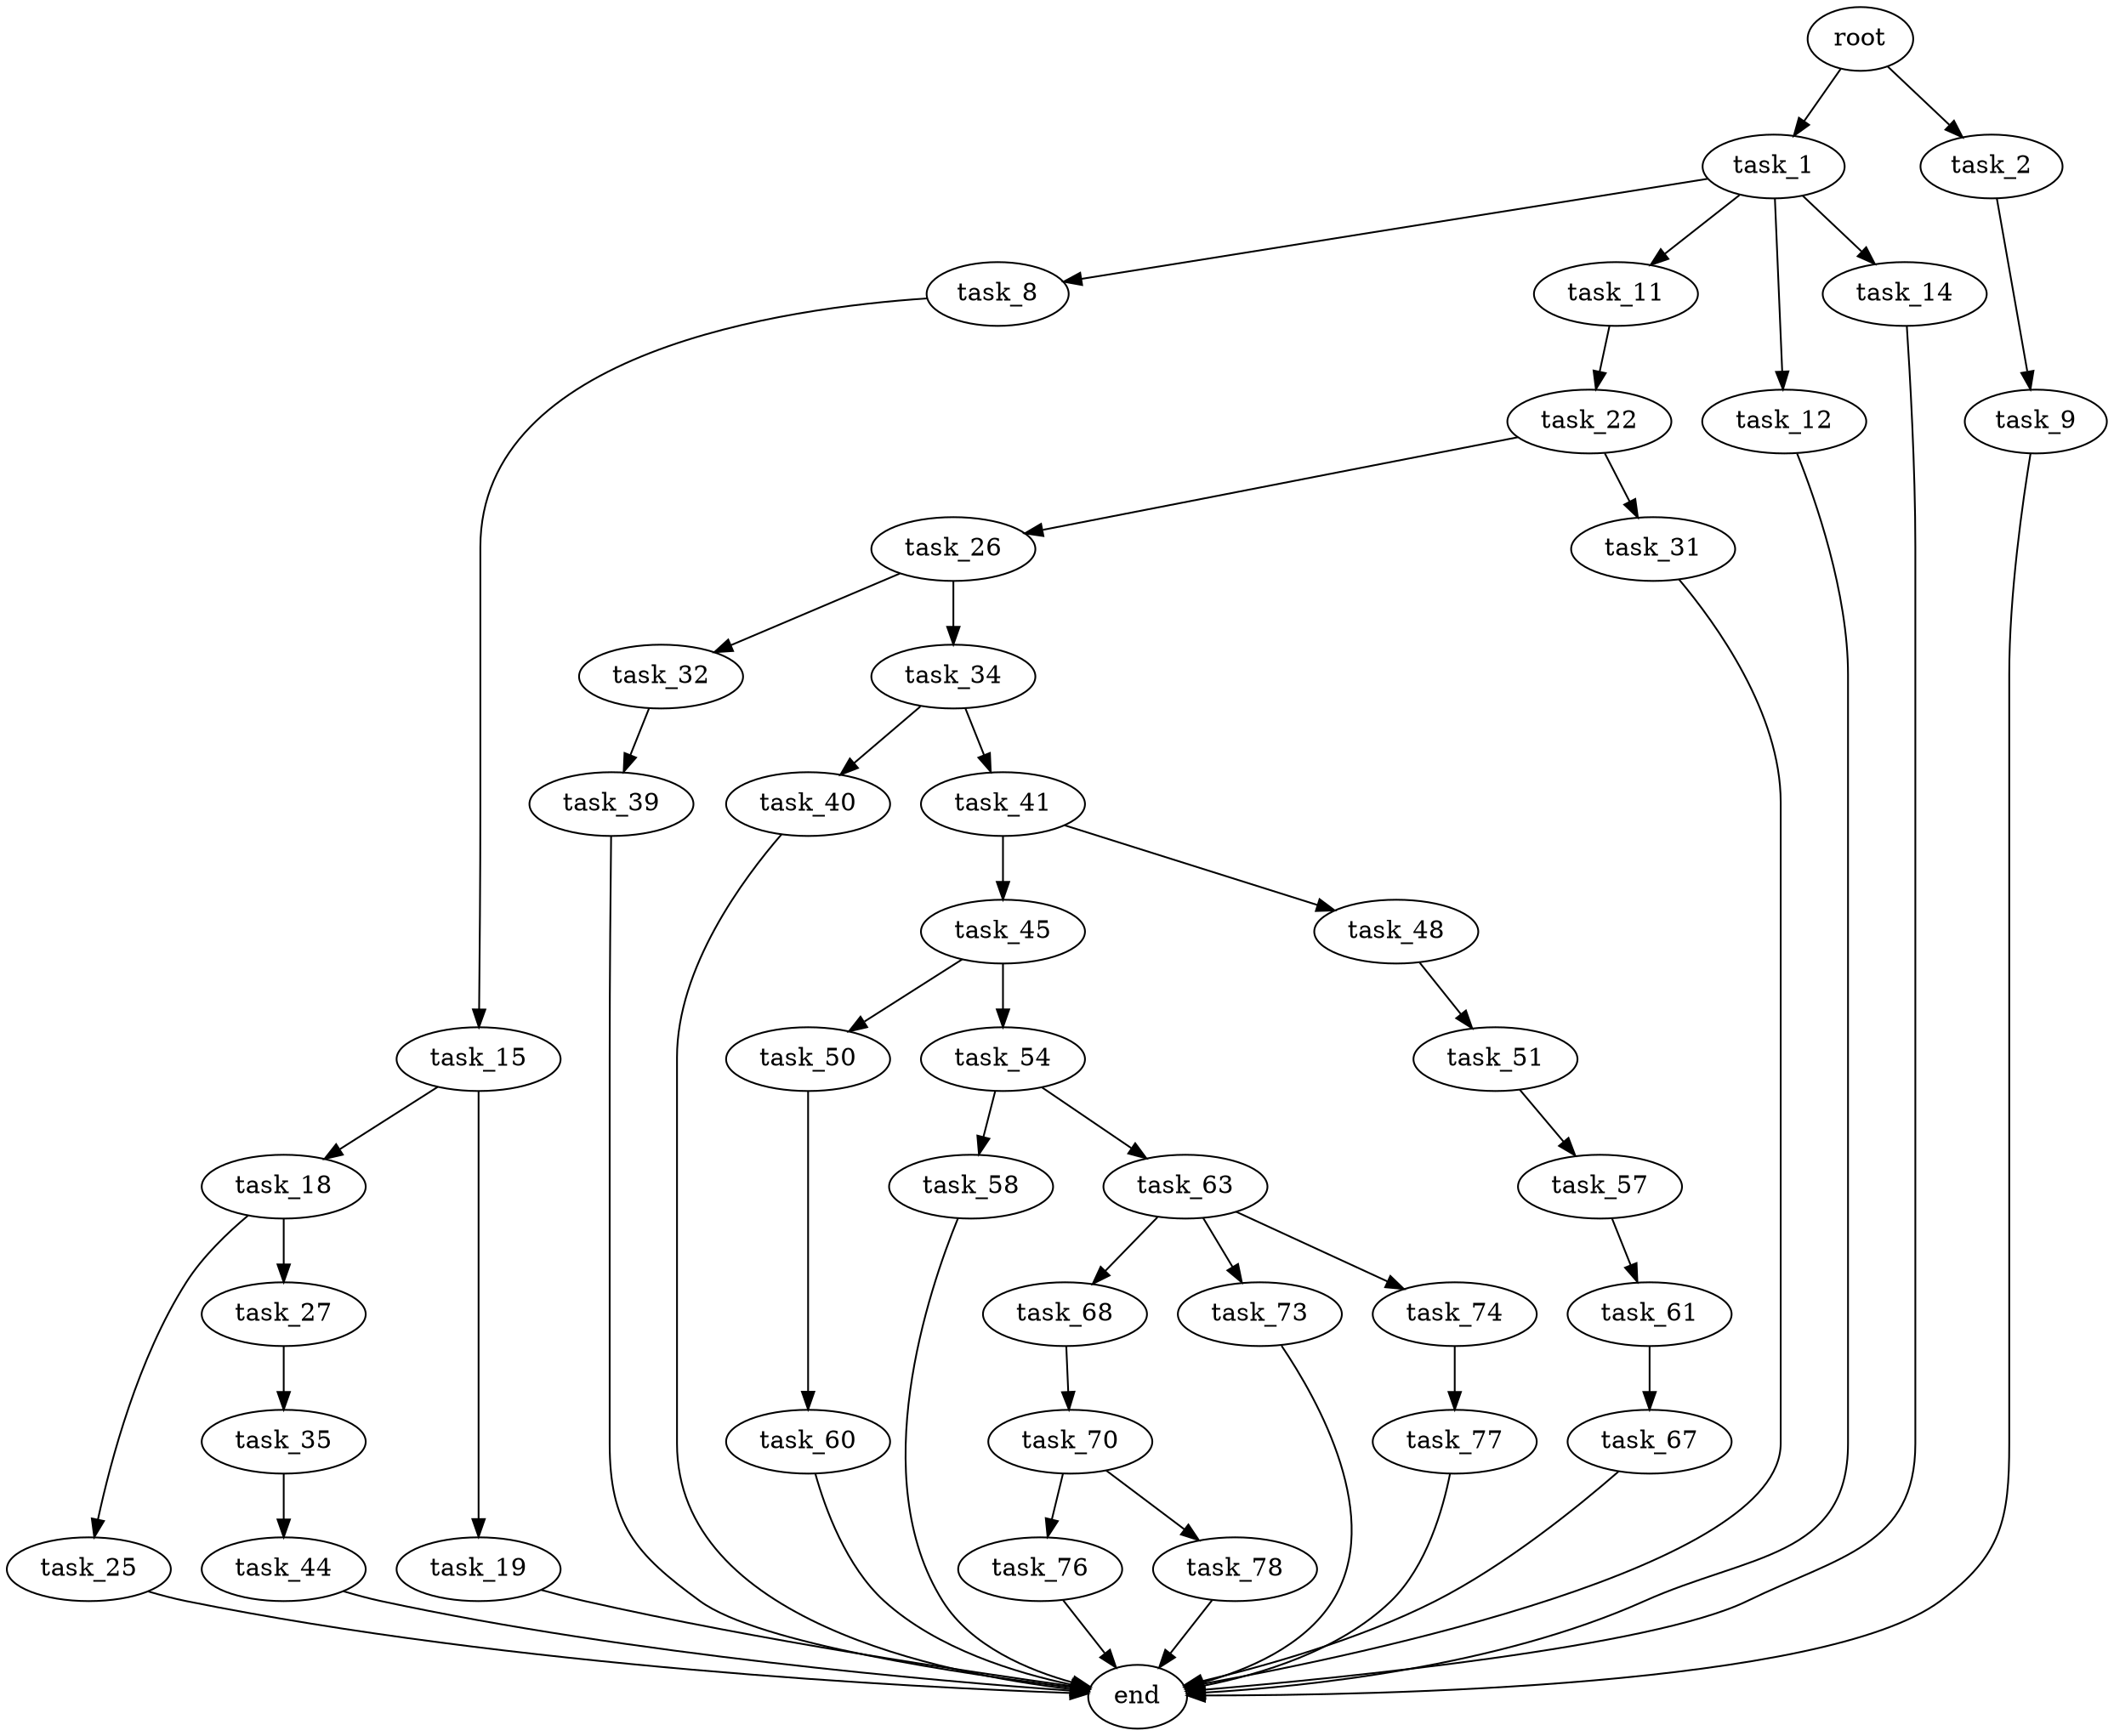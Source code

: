 digraph G {
  root [size="0.000000"];
  task_1 [size="134217728000.000000"];
  task_2 [size="1120149858803.000000"];
  task_8 [size="44894856602.000000"];
  task_9 [size="456268419200.000000"];
  task_11 [size="387183792757.000000"];
  task_12 [size="523380728480.000000"];
  task_14 [size="8589934592.000000"];
  task_15 [size="266744410610.000000"];
  task_18 [size="130446012155.000000"];
  task_19 [size="549755813888.000000"];
  task_22 [size="4154996673.000000"];
  task_25 [size="794487396568.000000"];
  task_26 [size="39948634160.000000"];
  task_27 [size="782757789696.000000"];
  task_31 [size="3548197033.000000"];
  task_32 [size="1528144694.000000"];
  task_34 [size="549755813888.000000"];
  task_35 [size="28991029248.000000"];
  task_39 [size="3884221027.000000"];
  task_40 [size="135105404789.000000"];
  task_41 [size="160478824143.000000"];
  task_44 [size="8589934592.000000"];
  task_45 [size="549755813888.000000"];
  task_48 [size="68719476736.000000"];
  task_50 [size="868821937.000000"];
  task_51 [size="28991029248.000000"];
  task_54 [size="134217728000.000000"];
  task_57 [size="231928233984.000000"];
  task_58 [size="28510228364.000000"];
  task_60 [size="35318527114.000000"];
  task_61 [size="9091193230.000000"];
  task_63 [size="68719476736.000000"];
  task_67 [size="1686260285.000000"];
  task_68 [size="368293445632.000000"];
  task_70 [size="549755813888.000000"];
  task_73 [size="68719476736.000000"];
  task_74 [size="2437355374.000000"];
  task_76 [size="25655104627.000000"];
  task_77 [size="782757789696.000000"];
  task_78 [size="28991029248.000000"];
  end [size="0.000000"];

  root -> task_1 [size="1.000000"];
  root -> task_2 [size="1.000000"];
  task_1 -> task_8 [size="209715200.000000"];
  task_1 -> task_11 [size="209715200.000000"];
  task_1 -> task_12 [size="209715200.000000"];
  task_1 -> task_14 [size="209715200.000000"];
  task_2 -> task_9 [size="838860800.000000"];
  task_8 -> task_15 [size="75497472.000000"];
  task_9 -> end [size="1.000000"];
  task_11 -> task_22 [size="411041792.000000"];
  task_12 -> end [size="1.000000"];
  task_14 -> end [size="1.000000"];
  task_15 -> task_18 [size="209715200.000000"];
  task_15 -> task_19 [size="209715200.000000"];
  task_18 -> task_25 [size="134217728.000000"];
  task_18 -> task_27 [size="134217728.000000"];
  task_19 -> end [size="1.000000"];
  task_22 -> task_26 [size="411041792.000000"];
  task_22 -> task_31 [size="411041792.000000"];
  task_25 -> end [size="1.000000"];
  task_26 -> task_32 [size="75497472.000000"];
  task_26 -> task_34 [size="75497472.000000"];
  task_27 -> task_35 [size="679477248.000000"];
  task_31 -> end [size="1.000000"];
  task_32 -> task_39 [size="33554432.000000"];
  task_34 -> task_40 [size="536870912.000000"];
  task_34 -> task_41 [size="536870912.000000"];
  task_35 -> task_44 [size="75497472.000000"];
  task_39 -> end [size="1.000000"];
  task_40 -> end [size="1.000000"];
  task_41 -> task_45 [size="134217728.000000"];
  task_41 -> task_48 [size="134217728.000000"];
  task_44 -> end [size="1.000000"];
  task_45 -> task_50 [size="536870912.000000"];
  task_45 -> task_54 [size="536870912.000000"];
  task_48 -> task_51 [size="134217728.000000"];
  task_50 -> task_60 [size="33554432.000000"];
  task_51 -> task_57 [size="75497472.000000"];
  task_54 -> task_58 [size="209715200.000000"];
  task_54 -> task_63 [size="209715200.000000"];
  task_57 -> task_61 [size="301989888.000000"];
  task_58 -> end [size="1.000000"];
  task_60 -> end [size="1.000000"];
  task_61 -> task_67 [size="411041792.000000"];
  task_63 -> task_68 [size="134217728.000000"];
  task_63 -> task_73 [size="134217728.000000"];
  task_63 -> task_74 [size="134217728.000000"];
  task_67 -> end [size="1.000000"];
  task_68 -> task_70 [size="411041792.000000"];
  task_70 -> task_76 [size="536870912.000000"];
  task_70 -> task_78 [size="536870912.000000"];
  task_73 -> end [size="1.000000"];
  task_74 -> task_77 [size="134217728.000000"];
  task_76 -> end [size="1.000000"];
  task_77 -> end [size="1.000000"];
  task_78 -> end [size="1.000000"];
}
